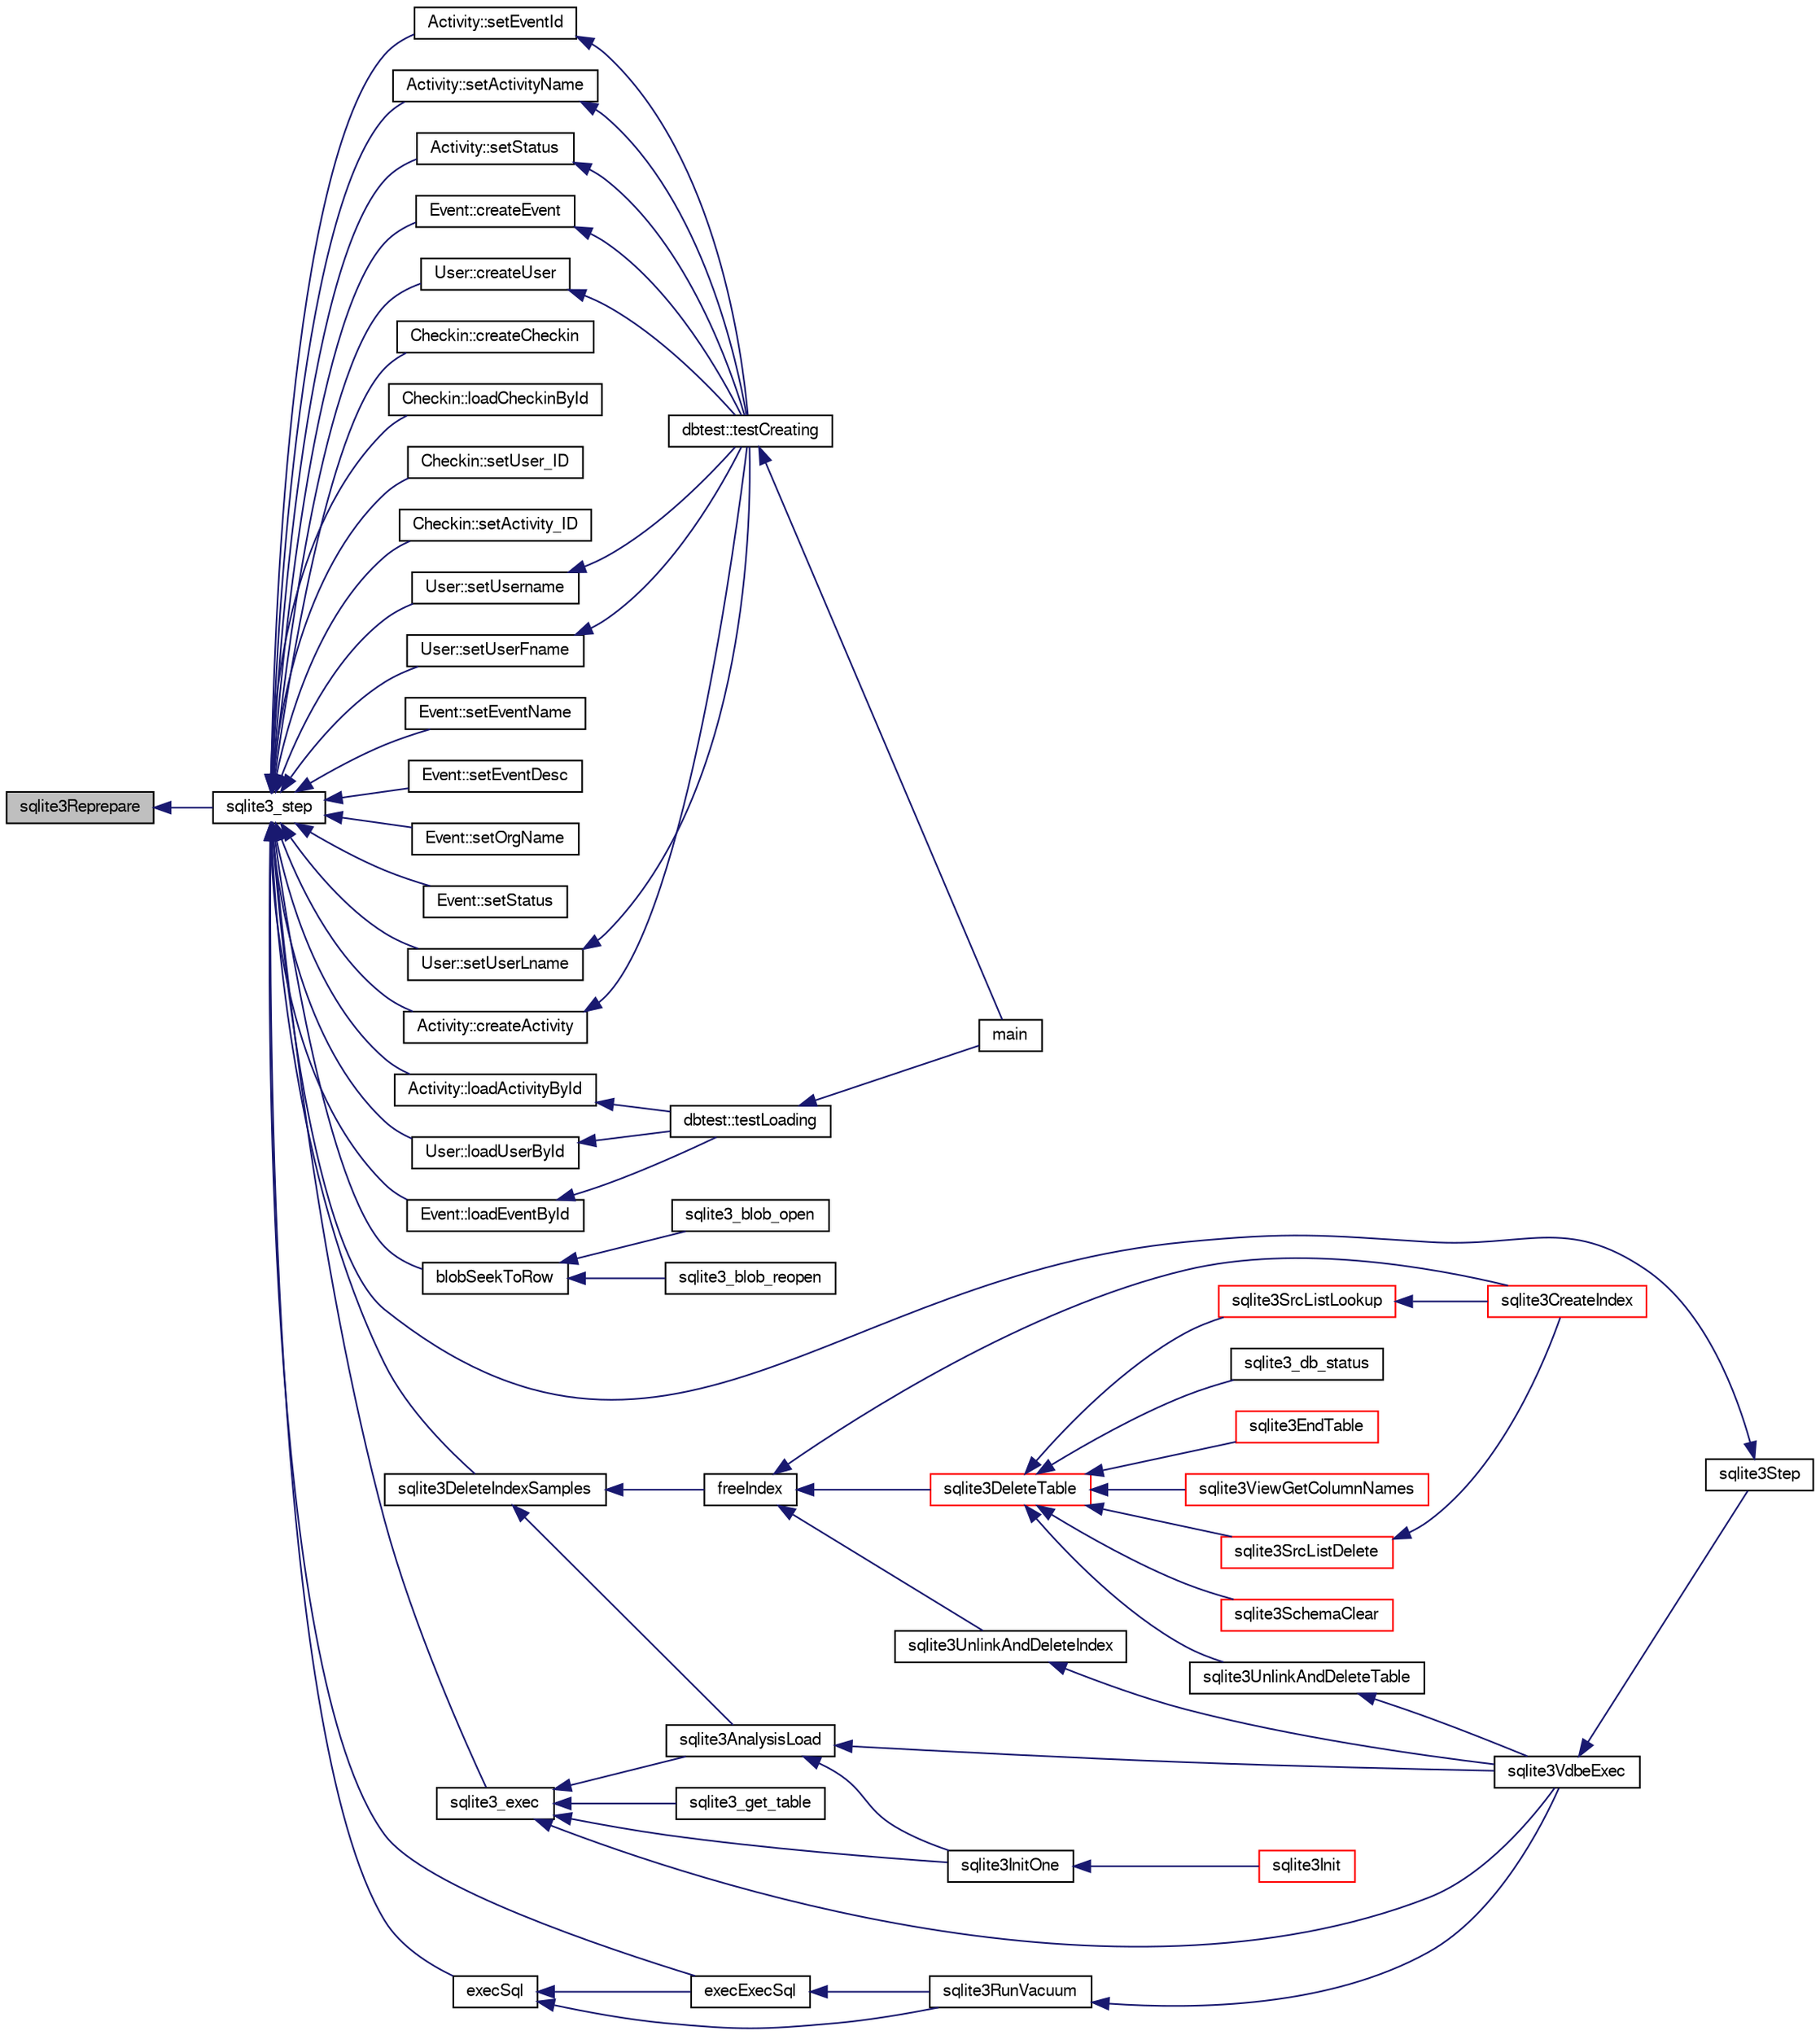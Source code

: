 digraph "sqlite3Reprepare"
{
  edge [fontname="FreeSans",fontsize="10",labelfontname="FreeSans",labelfontsize="10"];
  node [fontname="FreeSans",fontsize="10",shape=record];
  rankdir="LR";
  Node674596 [label="sqlite3Reprepare",height=0.2,width=0.4,color="black", fillcolor="grey75", style="filled", fontcolor="black"];
  Node674596 -> Node674597 [dir="back",color="midnightblue",fontsize="10",style="solid",fontname="FreeSans"];
  Node674597 [label="sqlite3_step",height=0.2,width=0.4,color="black", fillcolor="white", style="filled",URL="$sqlite3_8h.html#ac1e491ce36b7471eb28387f7d3c74334"];
  Node674597 -> Node674598 [dir="back",color="midnightblue",fontsize="10",style="solid",fontname="FreeSans"];
  Node674598 [label="Activity::createActivity",height=0.2,width=0.4,color="black", fillcolor="white", style="filled",URL="$classActivity.html#a813cc5e52c14ab49b39014c134e3425b"];
  Node674598 -> Node674599 [dir="back",color="midnightblue",fontsize="10",style="solid",fontname="FreeSans"];
  Node674599 [label="dbtest::testCreating",height=0.2,width=0.4,color="black", fillcolor="white", style="filled",URL="$classdbtest.html#a8193e88a7df657069c8a6bd09c8243b7"];
  Node674599 -> Node674600 [dir="back",color="midnightblue",fontsize="10",style="solid",fontname="FreeSans"];
  Node674600 [label="main",height=0.2,width=0.4,color="black", fillcolor="white", style="filled",URL="$test_8cpp.html#ae66f6b31b5ad750f1fe042a706a4e3d4"];
  Node674597 -> Node674601 [dir="back",color="midnightblue",fontsize="10",style="solid",fontname="FreeSans"];
  Node674601 [label="Activity::loadActivityById",height=0.2,width=0.4,color="black", fillcolor="white", style="filled",URL="$classActivity.html#abe4ffb4f08a47212ebf9013259d9e7fd"];
  Node674601 -> Node674602 [dir="back",color="midnightblue",fontsize="10",style="solid",fontname="FreeSans"];
  Node674602 [label="dbtest::testLoading",height=0.2,width=0.4,color="black", fillcolor="white", style="filled",URL="$classdbtest.html#a6f98d82a2c8e2b9040848763504ddae1"];
  Node674602 -> Node674600 [dir="back",color="midnightblue",fontsize="10",style="solid",fontname="FreeSans"];
  Node674597 -> Node674603 [dir="back",color="midnightblue",fontsize="10",style="solid",fontname="FreeSans"];
  Node674603 [label="Activity::setEventId",height=0.2,width=0.4,color="black", fillcolor="white", style="filled",URL="$classActivity.html#adb1d0fd0d08f473e068f0a4086bfa9ca"];
  Node674603 -> Node674599 [dir="back",color="midnightblue",fontsize="10",style="solid",fontname="FreeSans"];
  Node674597 -> Node674604 [dir="back",color="midnightblue",fontsize="10",style="solid",fontname="FreeSans"];
  Node674604 [label="Activity::setActivityName",height=0.2,width=0.4,color="black", fillcolor="white", style="filled",URL="$classActivity.html#a62dc3737b33915a36086f9dd26d16a81"];
  Node674604 -> Node674599 [dir="back",color="midnightblue",fontsize="10",style="solid",fontname="FreeSans"];
  Node674597 -> Node674605 [dir="back",color="midnightblue",fontsize="10",style="solid",fontname="FreeSans"];
  Node674605 [label="Activity::setStatus",height=0.2,width=0.4,color="black", fillcolor="white", style="filled",URL="$classActivity.html#af618135a7738f4d2a7ee147a8ef912ea"];
  Node674605 -> Node674599 [dir="back",color="midnightblue",fontsize="10",style="solid",fontname="FreeSans"];
  Node674597 -> Node674606 [dir="back",color="midnightblue",fontsize="10",style="solid",fontname="FreeSans"];
  Node674606 [label="Checkin::createCheckin",height=0.2,width=0.4,color="black", fillcolor="white", style="filled",URL="$classCheckin.html#a4e40acdf7fff0e607f6de4f24f3a163c"];
  Node674597 -> Node674607 [dir="back",color="midnightblue",fontsize="10",style="solid",fontname="FreeSans"];
  Node674607 [label="Checkin::loadCheckinById",height=0.2,width=0.4,color="black", fillcolor="white", style="filled",URL="$classCheckin.html#a3461f70ea6c68475225f2a07f78a21e0"];
  Node674597 -> Node674608 [dir="back",color="midnightblue",fontsize="10",style="solid",fontname="FreeSans"];
  Node674608 [label="Checkin::setUser_ID",height=0.2,width=0.4,color="black", fillcolor="white", style="filled",URL="$classCheckin.html#a76ab640f4f912876dbebf183db5359c6"];
  Node674597 -> Node674609 [dir="back",color="midnightblue",fontsize="10",style="solid",fontname="FreeSans"];
  Node674609 [label="Checkin::setActivity_ID",height=0.2,width=0.4,color="black", fillcolor="white", style="filled",URL="$classCheckin.html#ab2ff3ec2604ec73a42af25874a00b232"];
  Node674597 -> Node674610 [dir="back",color="midnightblue",fontsize="10",style="solid",fontname="FreeSans"];
  Node674610 [label="Event::createEvent",height=0.2,width=0.4,color="black", fillcolor="white", style="filled",URL="$classEvent.html#a77adb9f4a46ffb32c2d931f0691f5903"];
  Node674610 -> Node674599 [dir="back",color="midnightblue",fontsize="10",style="solid",fontname="FreeSans"];
  Node674597 -> Node674611 [dir="back",color="midnightblue",fontsize="10",style="solid",fontname="FreeSans"];
  Node674611 [label="Event::loadEventById",height=0.2,width=0.4,color="black", fillcolor="white", style="filled",URL="$classEvent.html#afa66cea33f722dbeecb69cc98fdea055"];
  Node674611 -> Node674602 [dir="back",color="midnightblue",fontsize="10",style="solid",fontname="FreeSans"];
  Node674597 -> Node674612 [dir="back",color="midnightblue",fontsize="10",style="solid",fontname="FreeSans"];
  Node674612 [label="Event::setEventName",height=0.2,width=0.4,color="black", fillcolor="white", style="filled",URL="$classEvent.html#a10596b6ca077df05184e30d62b08729d"];
  Node674597 -> Node674613 [dir="back",color="midnightblue",fontsize="10",style="solid",fontname="FreeSans"];
  Node674613 [label="Event::setEventDesc",height=0.2,width=0.4,color="black", fillcolor="white", style="filled",URL="$classEvent.html#ae36b8377dcae792f1c5c4726024c981b"];
  Node674597 -> Node674614 [dir="back",color="midnightblue",fontsize="10",style="solid",fontname="FreeSans"];
  Node674614 [label="Event::setOrgName",height=0.2,width=0.4,color="black", fillcolor="white", style="filled",URL="$classEvent.html#a19aac0f776bd764563a54977656cf680"];
  Node674597 -> Node674615 [dir="back",color="midnightblue",fontsize="10",style="solid",fontname="FreeSans"];
  Node674615 [label="Event::setStatus",height=0.2,width=0.4,color="black", fillcolor="white", style="filled",URL="$classEvent.html#ab0a6b9285af0f4172eb841e2b80f8972"];
  Node674597 -> Node674616 [dir="back",color="midnightblue",fontsize="10",style="solid",fontname="FreeSans"];
  Node674616 [label="blobSeekToRow",height=0.2,width=0.4,color="black", fillcolor="white", style="filled",URL="$sqlite3_8c.html#afff57e13332b98c8a44a7cebe38962ab"];
  Node674616 -> Node674617 [dir="back",color="midnightblue",fontsize="10",style="solid",fontname="FreeSans"];
  Node674617 [label="sqlite3_blob_open",height=0.2,width=0.4,color="black", fillcolor="white", style="filled",URL="$sqlite3_8h.html#adb8ad839a5bdd62a43785132bc7dd518"];
  Node674616 -> Node674618 [dir="back",color="midnightblue",fontsize="10",style="solid",fontname="FreeSans"];
  Node674618 [label="sqlite3_blob_reopen",height=0.2,width=0.4,color="black", fillcolor="white", style="filled",URL="$sqlite3_8h.html#abc77c24fdc0150138490359a94360f7e"];
  Node674597 -> Node674619 [dir="back",color="midnightblue",fontsize="10",style="solid",fontname="FreeSans"];
  Node674619 [label="sqlite3DeleteIndexSamples",height=0.2,width=0.4,color="black", fillcolor="white", style="filled",URL="$sqlite3_8c.html#aaeda0302fbf61397ec009f65bed047ef"];
  Node674619 -> Node674620 [dir="back",color="midnightblue",fontsize="10",style="solid",fontname="FreeSans"];
  Node674620 [label="sqlite3AnalysisLoad",height=0.2,width=0.4,color="black", fillcolor="white", style="filled",URL="$sqlite3_8c.html#a48a2301c27e1d3d68708b9b8761b5a01"];
  Node674620 -> Node674621 [dir="back",color="midnightblue",fontsize="10",style="solid",fontname="FreeSans"];
  Node674621 [label="sqlite3VdbeExec",height=0.2,width=0.4,color="black", fillcolor="white", style="filled",URL="$sqlite3_8c.html#a8ce40a614bdc56719c4d642b1e4dfb21"];
  Node674621 -> Node674622 [dir="back",color="midnightblue",fontsize="10",style="solid",fontname="FreeSans"];
  Node674622 [label="sqlite3Step",height=0.2,width=0.4,color="black", fillcolor="white", style="filled",URL="$sqlite3_8c.html#a3f2872e873e2758a4beedad1d5113554"];
  Node674622 -> Node674597 [dir="back",color="midnightblue",fontsize="10",style="solid",fontname="FreeSans"];
  Node674620 -> Node674623 [dir="back",color="midnightblue",fontsize="10",style="solid",fontname="FreeSans"];
  Node674623 [label="sqlite3InitOne",height=0.2,width=0.4,color="black", fillcolor="white", style="filled",URL="$sqlite3_8c.html#ac4318b25df65269906b0379251fe9b85"];
  Node674623 -> Node674624 [dir="back",color="midnightblue",fontsize="10",style="solid",fontname="FreeSans"];
  Node674624 [label="sqlite3Init",height=0.2,width=0.4,color="red", fillcolor="white", style="filled",URL="$sqlite3_8c.html#aed74e3dc765631a833f522f425ff5a48"];
  Node674619 -> Node674724 [dir="back",color="midnightblue",fontsize="10",style="solid",fontname="FreeSans"];
  Node674724 [label="freeIndex",height=0.2,width=0.4,color="black", fillcolor="white", style="filled",URL="$sqlite3_8c.html#a00907c99c18d5bcb9d0b38c077146c31"];
  Node674724 -> Node674725 [dir="back",color="midnightblue",fontsize="10",style="solid",fontname="FreeSans"];
  Node674725 [label="sqlite3UnlinkAndDeleteIndex",height=0.2,width=0.4,color="black", fillcolor="white", style="filled",URL="$sqlite3_8c.html#a889f2dcb438c56db37a6d61e9f25e244"];
  Node674725 -> Node674621 [dir="back",color="midnightblue",fontsize="10",style="solid",fontname="FreeSans"];
  Node674724 -> Node674726 [dir="back",color="midnightblue",fontsize="10",style="solid",fontname="FreeSans"];
  Node674726 [label="sqlite3DeleteTable",height=0.2,width=0.4,color="red", fillcolor="white", style="filled",URL="$sqlite3_8c.html#a7fd3d507375a381a3807f92735318973"];
  Node674726 -> Node674727 [dir="back",color="midnightblue",fontsize="10",style="solid",fontname="FreeSans"];
  Node674727 [label="sqlite3_db_status",height=0.2,width=0.4,color="black", fillcolor="white", style="filled",URL="$sqlite3_8h.html#ab64e8333313ee2e44116842711818940"];
  Node674726 -> Node674728 [dir="back",color="midnightblue",fontsize="10",style="solid",fontname="FreeSans"];
  Node674728 [label="sqlite3UnlinkAndDeleteTable",height=0.2,width=0.4,color="black", fillcolor="white", style="filled",URL="$sqlite3_8c.html#a9733677716a49de464f86fff164e9a1b"];
  Node674728 -> Node674621 [dir="back",color="midnightblue",fontsize="10",style="solid",fontname="FreeSans"];
  Node674726 -> Node674639 [dir="back",color="midnightblue",fontsize="10",style="solid",fontname="FreeSans"];
  Node674639 [label="sqlite3EndTable",height=0.2,width=0.4,color="red", fillcolor="white", style="filled",URL="$sqlite3_8c.html#a7b5f2c66c0f0b6f819d970ca389768b0"];
  Node674726 -> Node674674 [dir="back",color="midnightblue",fontsize="10",style="solid",fontname="FreeSans"];
  Node674674 [label="sqlite3ViewGetColumnNames",height=0.2,width=0.4,color="red", fillcolor="white", style="filled",URL="$sqlite3_8c.html#aebc7cd8d9e2bd174ae0a60363d3f6ce8"];
  Node674726 -> Node674729 [dir="back",color="midnightblue",fontsize="10",style="solid",fontname="FreeSans"];
  Node674729 [label="sqlite3SrcListDelete",height=0.2,width=0.4,color="red", fillcolor="white", style="filled",URL="$sqlite3_8c.html#acc250a3e5e7fd8889a16a9f28e3e7312"];
  Node674729 -> Node674636 [dir="back",color="midnightblue",fontsize="10",style="solid",fontname="FreeSans"];
  Node674636 [label="sqlite3CreateIndex",height=0.2,width=0.4,color="red", fillcolor="white", style="filled",URL="$sqlite3_8c.html#a8dbe5e590ab6c58a8c45f34f7c81e825"];
  Node674726 -> Node674805 [dir="back",color="midnightblue",fontsize="10",style="solid",fontname="FreeSans"];
  Node674805 [label="sqlite3SchemaClear",height=0.2,width=0.4,color="red", fillcolor="white", style="filled",URL="$sqlite3_8c.html#a927c603430267e42c56ab38ca221322a"];
  Node674726 -> Node674641 [dir="back",color="midnightblue",fontsize="10",style="solid",fontname="FreeSans"];
  Node674641 [label="sqlite3SrcListLookup",height=0.2,width=0.4,color="red", fillcolor="white", style="filled",URL="$sqlite3_8c.html#a6354fab5d5d3aa8a721e43d480c16701"];
  Node674641 -> Node674636 [dir="back",color="midnightblue",fontsize="10",style="solid",fontname="FreeSans"];
  Node674724 -> Node674636 [dir="back",color="midnightblue",fontsize="10",style="solid",fontname="FreeSans"];
  Node674597 -> Node674789 [dir="back",color="midnightblue",fontsize="10",style="solid",fontname="FreeSans"];
  Node674789 [label="sqlite3_exec",height=0.2,width=0.4,color="black", fillcolor="white", style="filled",URL="$sqlite3_8h.html#a97487ec8150e0bcc8fa392ab8f0e24db"];
  Node674789 -> Node674621 [dir="back",color="midnightblue",fontsize="10",style="solid",fontname="FreeSans"];
  Node674789 -> Node674620 [dir="back",color="midnightblue",fontsize="10",style="solid",fontname="FreeSans"];
  Node674789 -> Node674623 [dir="back",color="midnightblue",fontsize="10",style="solid",fontname="FreeSans"];
  Node674789 -> Node674790 [dir="back",color="midnightblue",fontsize="10",style="solid",fontname="FreeSans"];
  Node674790 [label="sqlite3_get_table",height=0.2,width=0.4,color="black", fillcolor="white", style="filled",URL="$sqlite3_8h.html#a5effeac4e12df57beaa35c5be1f61579"];
  Node674597 -> Node674780 [dir="back",color="midnightblue",fontsize="10",style="solid",fontname="FreeSans"];
  Node674780 [label="execSql",height=0.2,width=0.4,color="black", fillcolor="white", style="filled",URL="$sqlite3_8c.html#a7d16651b98a110662f4c265eff0246cb"];
  Node674780 -> Node674781 [dir="back",color="midnightblue",fontsize="10",style="solid",fontname="FreeSans"];
  Node674781 [label="execExecSql",height=0.2,width=0.4,color="black", fillcolor="white", style="filled",URL="$sqlite3_8c.html#ac1be09a6c047f21133d16378d301e0d4"];
  Node674781 -> Node674782 [dir="back",color="midnightblue",fontsize="10",style="solid",fontname="FreeSans"];
  Node674782 [label="sqlite3RunVacuum",height=0.2,width=0.4,color="black", fillcolor="white", style="filled",URL="$sqlite3_8c.html#a5e83ddc7b3e7e8e79ad5d1fc92de1d2f"];
  Node674782 -> Node674621 [dir="back",color="midnightblue",fontsize="10",style="solid",fontname="FreeSans"];
  Node674780 -> Node674782 [dir="back",color="midnightblue",fontsize="10",style="solid",fontname="FreeSans"];
  Node674597 -> Node674781 [dir="back",color="midnightblue",fontsize="10",style="solid",fontname="FreeSans"];
  Node674597 -> Node674783 [dir="back",color="midnightblue",fontsize="10",style="solid",fontname="FreeSans"];
  Node674783 [label="User::createUser",height=0.2,width=0.4,color="black", fillcolor="white", style="filled",URL="$classUser.html#a22ed673939e8cc0a136130b809bba513"];
  Node674783 -> Node674599 [dir="back",color="midnightblue",fontsize="10",style="solid",fontname="FreeSans"];
  Node674597 -> Node674784 [dir="back",color="midnightblue",fontsize="10",style="solid",fontname="FreeSans"];
  Node674784 [label="User::loadUserById",height=0.2,width=0.4,color="black", fillcolor="white", style="filled",URL="$classUser.html#a863377665b7fb83c5547dcf9727f5092"];
  Node674784 -> Node674602 [dir="back",color="midnightblue",fontsize="10",style="solid",fontname="FreeSans"];
  Node674597 -> Node674785 [dir="back",color="midnightblue",fontsize="10",style="solid",fontname="FreeSans"];
  Node674785 [label="User::setUsername",height=0.2,width=0.4,color="black", fillcolor="white", style="filled",URL="$classUser.html#aa0497022a136cb78de785b0a39ae60b1"];
  Node674785 -> Node674599 [dir="back",color="midnightblue",fontsize="10",style="solid",fontname="FreeSans"];
  Node674597 -> Node674786 [dir="back",color="midnightblue",fontsize="10",style="solid",fontname="FreeSans"];
  Node674786 [label="User::setUserFname",height=0.2,width=0.4,color="black", fillcolor="white", style="filled",URL="$classUser.html#a72657eb55cd0ca437b4841a43f19912f"];
  Node674786 -> Node674599 [dir="back",color="midnightblue",fontsize="10",style="solid",fontname="FreeSans"];
  Node674597 -> Node674787 [dir="back",color="midnightblue",fontsize="10",style="solid",fontname="FreeSans"];
  Node674787 [label="User::setUserLname",height=0.2,width=0.4,color="black", fillcolor="white", style="filled",URL="$classUser.html#aa25973387e5afe1aa6f60dd6545e33b5"];
  Node674787 -> Node674599 [dir="back",color="midnightblue",fontsize="10",style="solid",fontname="FreeSans"];
}
